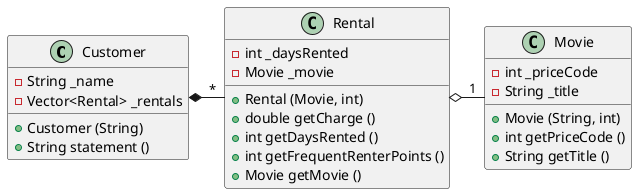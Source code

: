 @startuml
Customer *- "*" Rental
Rental   o- "1" Movie

class Customer {
    - String _name
    - Vector<Rental> _rentals
    + Customer (String)
    + String statement ()
    }

class Rental {
    - int _daysRented
    - Movie _movie
    + Rental (Movie, int)
    + double getCharge ()
    + int getDaysRented ()
    + int getFrequentRenterPoints ()
    + Movie getMovie ()
    }

class Movie {
    - int _priceCode
    - String _title
    + Movie (String, int)
    + int getPriceCode ()
    + String getTitle ()
    }

@enduml
